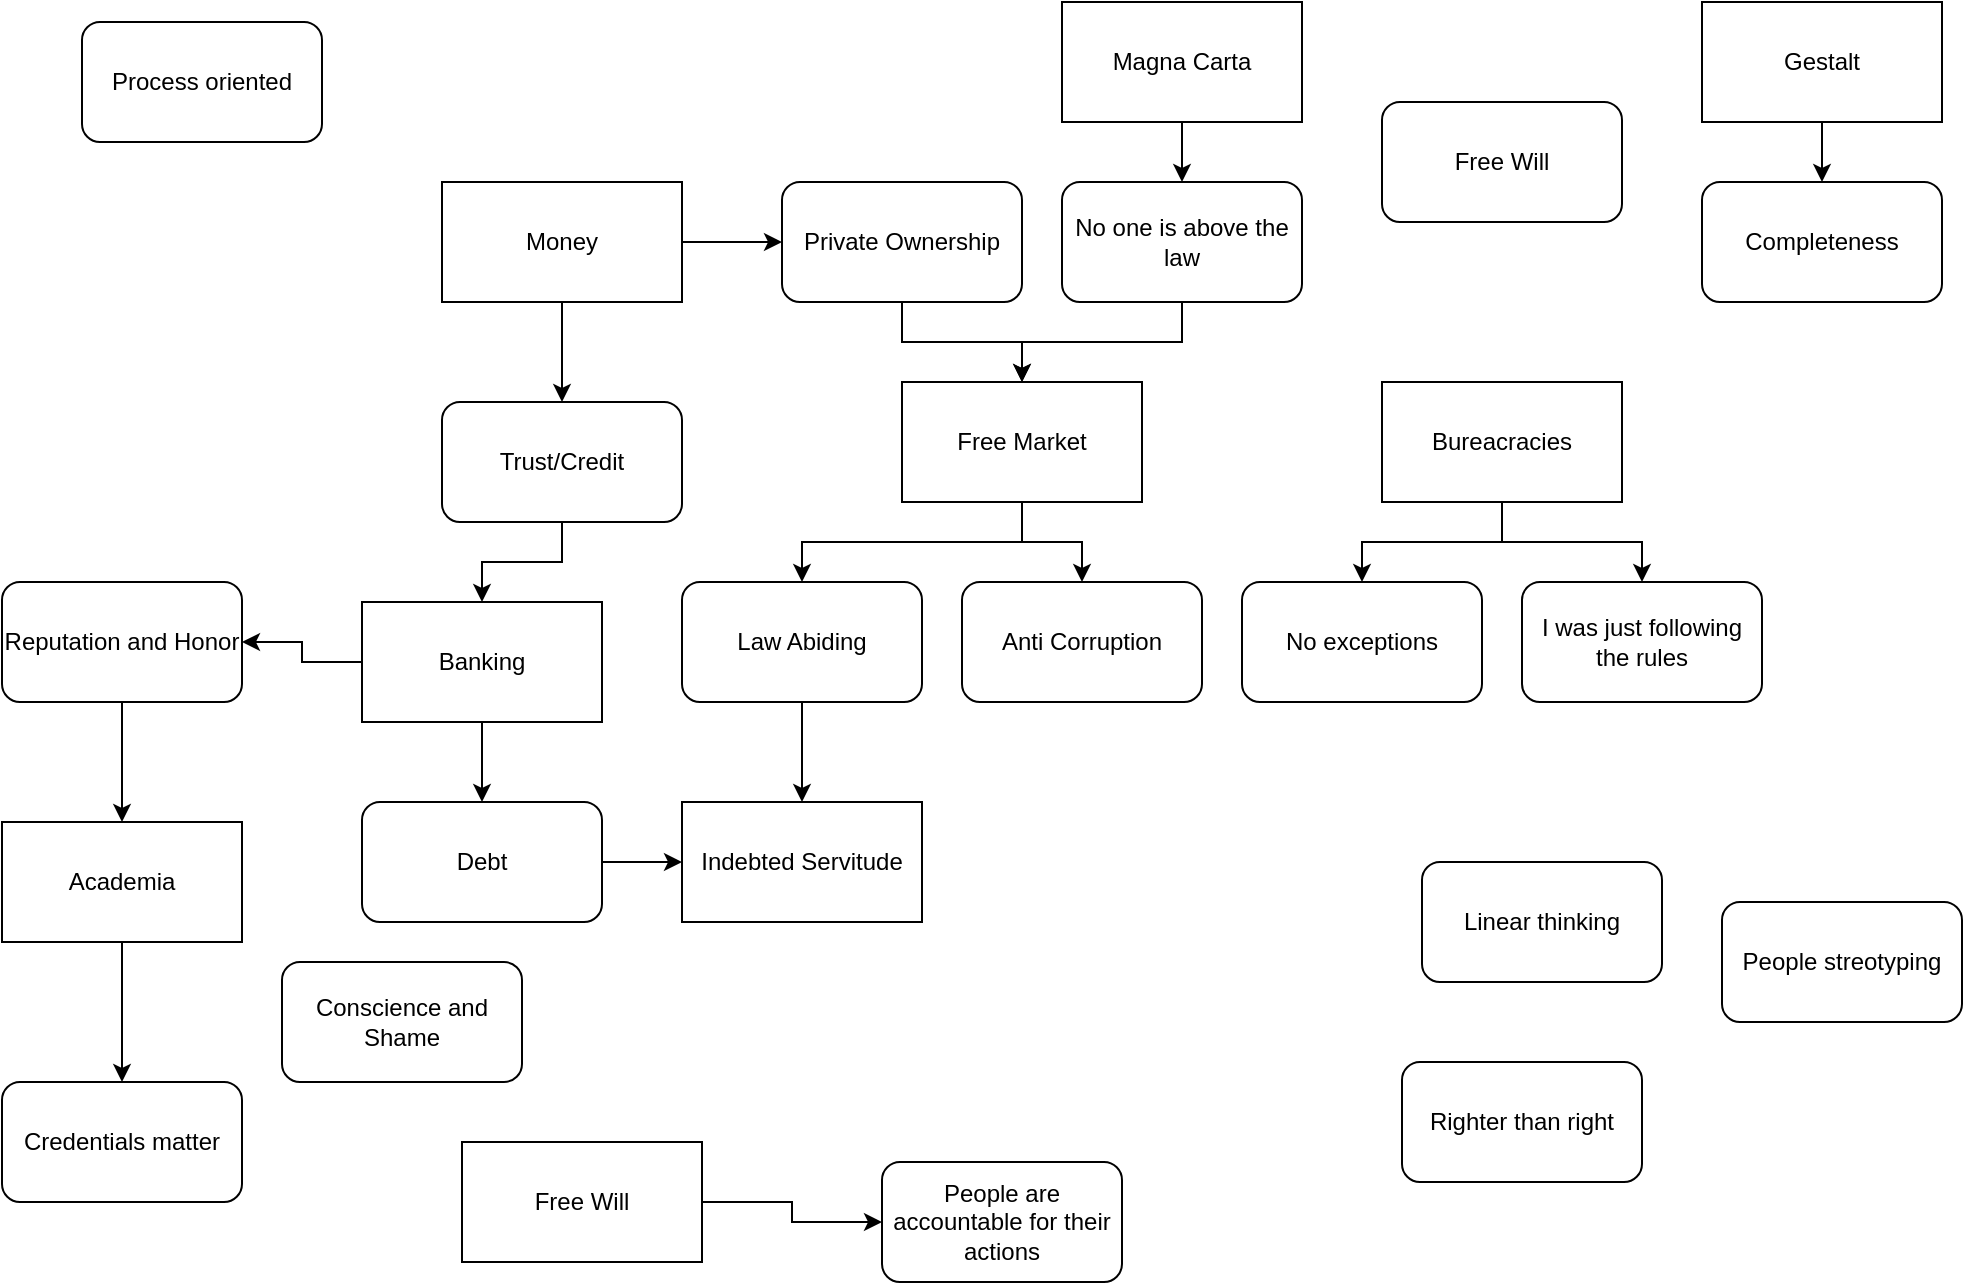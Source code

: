 <mxfile version="17.5.0" type="github">
  <diagram id="UsCKMXVSTxp-egwy1biC" name="Page-1">
    <mxGraphModel dx="1881" dy="642" grid="1" gridSize="10" guides="1" tooltips="1" connect="1" arrows="1" fold="1" page="1" pageScale="1" pageWidth="850" pageHeight="1100" math="0" shadow="0">
      <root>
        <mxCell id="0" />
        <mxCell id="1" parent="0" />
        <mxCell id="nk6jG5aNrgaRuzSPKZAb-1" value="Process oriented" style="rounded=1;whiteSpace=wrap;html=1;" vertex="1" parent="1">
          <mxGeometry x="-190" y="90" width="120" height="60" as="geometry" />
        </mxCell>
        <mxCell id="nk6jG5aNrgaRuzSPKZAb-42" value="" style="edgeStyle=orthogonalEdgeStyle;rounded=0;orthogonalLoop=1;jettySize=auto;html=1;" edge="1" parent="1" source="nk6jG5aNrgaRuzSPKZAb-3" target="nk6jG5aNrgaRuzSPKZAb-40">
          <mxGeometry relative="1" as="geometry" />
        </mxCell>
        <mxCell id="nk6jG5aNrgaRuzSPKZAb-3" value="Law Abiding" style="rounded=1;whiteSpace=wrap;html=1;" vertex="1" parent="1">
          <mxGeometry x="110" y="370" width="120" height="60" as="geometry" />
        </mxCell>
        <mxCell id="nk6jG5aNrgaRuzSPKZAb-4" value="Credentials matter" style="rounded=1;whiteSpace=wrap;html=1;" vertex="1" parent="1">
          <mxGeometry x="-230" y="620" width="120" height="60" as="geometry" />
        </mxCell>
        <mxCell id="nk6jG5aNrgaRuzSPKZAb-5" value="Linear thinking" style="rounded=1;whiteSpace=wrap;html=1;" vertex="1" parent="1">
          <mxGeometry x="480" y="510" width="120" height="60" as="geometry" />
        </mxCell>
        <mxCell id="nk6jG5aNrgaRuzSPKZAb-6" value="No exceptions" style="rounded=1;whiteSpace=wrap;html=1;" vertex="1" parent="1">
          <mxGeometry x="390" y="370" width="120" height="60" as="geometry" />
        </mxCell>
        <mxCell id="nk6jG5aNrgaRuzSPKZAb-7" value="People streotyping" style="rounded=1;whiteSpace=wrap;html=1;" vertex="1" parent="1">
          <mxGeometry x="630" y="530" width="120" height="60" as="geometry" />
        </mxCell>
        <mxCell id="nk6jG5aNrgaRuzSPKZAb-8" value="Completeness" style="rounded=1;whiteSpace=wrap;html=1;" vertex="1" parent="1">
          <mxGeometry x="620" y="170" width="120" height="60" as="geometry" />
        </mxCell>
        <mxCell id="nk6jG5aNrgaRuzSPKZAb-9" value="Anti Corruption" style="rounded=1;whiteSpace=wrap;html=1;" vertex="1" parent="1">
          <mxGeometry x="250" y="370" width="120" height="60" as="geometry" />
        </mxCell>
        <mxCell id="nk6jG5aNrgaRuzSPKZAb-10" value="People are accountable for their actions" style="rounded=1;whiteSpace=wrap;html=1;" vertex="1" parent="1">
          <mxGeometry x="210" y="660" width="120" height="60" as="geometry" />
        </mxCell>
        <mxCell id="nk6jG5aNrgaRuzSPKZAb-29" value="" style="edgeStyle=orthogonalEdgeStyle;rounded=0;orthogonalLoop=1;jettySize=auto;html=1;" edge="1" parent="1" source="nk6jG5aNrgaRuzSPKZAb-11" target="nk6jG5aNrgaRuzSPKZAb-28">
          <mxGeometry relative="1" as="geometry" />
        </mxCell>
        <mxCell id="nk6jG5aNrgaRuzSPKZAb-11" value="No one is above the law" style="rounded=1;whiteSpace=wrap;html=1;" vertex="1" parent="1">
          <mxGeometry x="300" y="170" width="120" height="60" as="geometry" />
        </mxCell>
        <mxCell id="nk6jG5aNrgaRuzSPKZAb-13" value="Conscience and Shame" style="rounded=1;whiteSpace=wrap;html=1;" vertex="1" parent="1">
          <mxGeometry x="-90" y="560" width="120" height="60" as="geometry" />
        </mxCell>
        <mxCell id="nk6jG5aNrgaRuzSPKZAb-14" value="I was just following the rules" style="rounded=1;whiteSpace=wrap;html=1;" vertex="1" parent="1">
          <mxGeometry x="530" y="370" width="120" height="60" as="geometry" />
        </mxCell>
        <mxCell id="nk6jG5aNrgaRuzSPKZAb-15" value="Righter than right" style="rounded=1;whiteSpace=wrap;html=1;" vertex="1" parent="1">
          <mxGeometry x="470" y="610" width="120" height="60" as="geometry" />
        </mxCell>
        <mxCell id="nk6jG5aNrgaRuzSPKZAb-17" value="" style="edgeStyle=orthogonalEdgeStyle;rounded=0;orthogonalLoop=1;jettySize=auto;html=1;" edge="1" parent="1" source="nk6jG5aNrgaRuzSPKZAb-16" target="nk6jG5aNrgaRuzSPKZAb-11">
          <mxGeometry relative="1" as="geometry" />
        </mxCell>
        <mxCell id="nk6jG5aNrgaRuzSPKZAb-16" value="Magna Carta" style="rounded=0;whiteSpace=wrap;html=1;" vertex="1" parent="1">
          <mxGeometry x="300" y="80" width="120" height="60" as="geometry" />
        </mxCell>
        <mxCell id="nk6jG5aNrgaRuzSPKZAb-19" value="" style="edgeStyle=orthogonalEdgeStyle;rounded=0;orthogonalLoop=1;jettySize=auto;html=1;" edge="1" parent="1" source="nk6jG5aNrgaRuzSPKZAb-18" target="nk6jG5aNrgaRuzSPKZAb-4">
          <mxGeometry relative="1" as="geometry" />
        </mxCell>
        <mxCell id="nk6jG5aNrgaRuzSPKZAb-18" value="Academia" style="rounded=0;whiteSpace=wrap;html=1;" vertex="1" parent="1">
          <mxGeometry x="-230" y="490" width="120" height="60" as="geometry" />
        </mxCell>
        <mxCell id="nk6jG5aNrgaRuzSPKZAb-21" value="" style="edgeStyle=orthogonalEdgeStyle;rounded=0;orthogonalLoop=1;jettySize=auto;html=1;" edge="1" parent="1" source="nk6jG5aNrgaRuzSPKZAb-20" target="nk6jG5aNrgaRuzSPKZAb-8">
          <mxGeometry relative="1" as="geometry" />
        </mxCell>
        <mxCell id="nk6jG5aNrgaRuzSPKZAb-20" value="Gestalt" style="rounded=0;whiteSpace=wrap;html=1;" vertex="1" parent="1">
          <mxGeometry x="620" y="80" width="120" height="60" as="geometry" />
        </mxCell>
        <mxCell id="nk6jG5aNrgaRuzSPKZAb-23" value="" style="edgeStyle=orthogonalEdgeStyle;rounded=0;orthogonalLoop=1;jettySize=auto;html=1;" edge="1" parent="1" source="nk6jG5aNrgaRuzSPKZAb-22" target="nk6jG5aNrgaRuzSPKZAb-10">
          <mxGeometry relative="1" as="geometry" />
        </mxCell>
        <mxCell id="nk6jG5aNrgaRuzSPKZAb-22" value="Free Will" style="rounded=0;whiteSpace=wrap;html=1;" vertex="1" parent="1">
          <mxGeometry y="650" width="120" height="60" as="geometry" />
        </mxCell>
        <mxCell id="nk6jG5aNrgaRuzSPKZAb-25" value="" style="edgeStyle=orthogonalEdgeStyle;rounded=0;orthogonalLoop=1;jettySize=auto;html=1;" edge="1" parent="1" source="nk6jG5aNrgaRuzSPKZAb-24" target="nk6jG5aNrgaRuzSPKZAb-14">
          <mxGeometry relative="1" as="geometry" />
        </mxCell>
        <mxCell id="nk6jG5aNrgaRuzSPKZAb-49" value="" style="edgeStyle=orthogonalEdgeStyle;rounded=0;orthogonalLoop=1;jettySize=auto;html=1;" edge="1" parent="1" source="nk6jG5aNrgaRuzSPKZAb-24" target="nk6jG5aNrgaRuzSPKZAb-6">
          <mxGeometry relative="1" as="geometry" />
        </mxCell>
        <mxCell id="nk6jG5aNrgaRuzSPKZAb-24" value="Bureacracies" style="rounded=0;whiteSpace=wrap;html=1;" vertex="1" parent="1">
          <mxGeometry x="460" y="270" width="120" height="60" as="geometry" />
        </mxCell>
        <mxCell id="nk6jG5aNrgaRuzSPKZAb-33" value="" style="edgeStyle=orthogonalEdgeStyle;rounded=0;orthogonalLoop=1;jettySize=auto;html=1;" edge="1" parent="1" source="nk6jG5aNrgaRuzSPKZAb-26" target="nk6jG5aNrgaRuzSPKZAb-32">
          <mxGeometry relative="1" as="geometry" />
        </mxCell>
        <mxCell id="nk6jG5aNrgaRuzSPKZAb-26" value="Trust/Credit" style="rounded=1;whiteSpace=wrap;html=1;" vertex="1" parent="1">
          <mxGeometry x="-10" y="280" width="120" height="60" as="geometry" />
        </mxCell>
        <mxCell id="nk6jG5aNrgaRuzSPKZAb-31" value="" style="edgeStyle=orthogonalEdgeStyle;rounded=0;orthogonalLoop=1;jettySize=auto;html=1;" edge="1" parent="1" source="nk6jG5aNrgaRuzSPKZAb-27" target="nk6jG5aNrgaRuzSPKZAb-26">
          <mxGeometry relative="1" as="geometry" />
        </mxCell>
        <mxCell id="nk6jG5aNrgaRuzSPKZAb-36" value="" style="edgeStyle=orthogonalEdgeStyle;rounded=0;orthogonalLoop=1;jettySize=auto;html=1;" edge="1" parent="1" source="nk6jG5aNrgaRuzSPKZAb-27" target="nk6jG5aNrgaRuzSPKZAb-35">
          <mxGeometry relative="1" as="geometry" />
        </mxCell>
        <mxCell id="nk6jG5aNrgaRuzSPKZAb-27" value="Money" style="rounded=0;whiteSpace=wrap;html=1;" vertex="1" parent="1">
          <mxGeometry x="-10" y="170" width="120" height="60" as="geometry" />
        </mxCell>
        <mxCell id="nk6jG5aNrgaRuzSPKZAb-30" value="" style="edgeStyle=orthogonalEdgeStyle;rounded=0;orthogonalLoop=1;jettySize=auto;html=1;" edge="1" parent="1" source="nk6jG5aNrgaRuzSPKZAb-28" target="nk6jG5aNrgaRuzSPKZAb-9">
          <mxGeometry relative="1" as="geometry" />
        </mxCell>
        <mxCell id="nk6jG5aNrgaRuzSPKZAb-38" value="" style="edgeStyle=orthogonalEdgeStyle;rounded=0;orthogonalLoop=1;jettySize=auto;html=1;" edge="1" parent="1" source="nk6jG5aNrgaRuzSPKZAb-28" target="nk6jG5aNrgaRuzSPKZAb-3">
          <mxGeometry relative="1" as="geometry" />
        </mxCell>
        <mxCell id="nk6jG5aNrgaRuzSPKZAb-28" value="Free Market" style="rounded=0;whiteSpace=wrap;html=1;" vertex="1" parent="1">
          <mxGeometry x="220" y="270" width="120" height="60" as="geometry" />
        </mxCell>
        <mxCell id="nk6jG5aNrgaRuzSPKZAb-39" value="" style="edgeStyle=orthogonalEdgeStyle;rounded=0;orthogonalLoop=1;jettySize=auto;html=1;" edge="1" parent="1" source="nk6jG5aNrgaRuzSPKZAb-32" target="nk6jG5aNrgaRuzSPKZAb-34">
          <mxGeometry relative="1" as="geometry" />
        </mxCell>
        <mxCell id="nk6jG5aNrgaRuzSPKZAb-47" value="" style="edgeStyle=orthogonalEdgeStyle;rounded=0;orthogonalLoop=1;jettySize=auto;html=1;" edge="1" parent="1" source="nk6jG5aNrgaRuzSPKZAb-32" target="nk6jG5aNrgaRuzSPKZAb-45">
          <mxGeometry relative="1" as="geometry" />
        </mxCell>
        <mxCell id="nk6jG5aNrgaRuzSPKZAb-32" value="Banking" style="rounded=0;whiteSpace=wrap;html=1;" vertex="1" parent="1">
          <mxGeometry x="-50" y="380" width="120" height="60" as="geometry" />
        </mxCell>
        <mxCell id="nk6jG5aNrgaRuzSPKZAb-41" value="" style="edgeStyle=orthogonalEdgeStyle;rounded=0;orthogonalLoop=1;jettySize=auto;html=1;" edge="1" parent="1" source="nk6jG5aNrgaRuzSPKZAb-34" target="nk6jG5aNrgaRuzSPKZAb-40">
          <mxGeometry relative="1" as="geometry" />
        </mxCell>
        <mxCell id="nk6jG5aNrgaRuzSPKZAb-34" value="Debt" style="rounded=1;whiteSpace=wrap;html=1;" vertex="1" parent="1">
          <mxGeometry x="-50" y="480" width="120" height="60" as="geometry" />
        </mxCell>
        <mxCell id="nk6jG5aNrgaRuzSPKZAb-37" value="" style="edgeStyle=orthogonalEdgeStyle;rounded=0;orthogonalLoop=1;jettySize=auto;html=1;" edge="1" parent="1" source="nk6jG5aNrgaRuzSPKZAb-35" target="nk6jG5aNrgaRuzSPKZAb-28">
          <mxGeometry relative="1" as="geometry" />
        </mxCell>
        <mxCell id="nk6jG5aNrgaRuzSPKZAb-35" value="Private Ownership" style="rounded=1;whiteSpace=wrap;html=1;" vertex="1" parent="1">
          <mxGeometry x="160" y="170" width="120" height="60" as="geometry" />
        </mxCell>
        <mxCell id="nk6jG5aNrgaRuzSPKZAb-40" value="Indebted Servitude" style="rounded=0;whiteSpace=wrap;html=1;" vertex="1" parent="1">
          <mxGeometry x="110" y="480" width="120" height="60" as="geometry" />
        </mxCell>
        <mxCell id="nk6jG5aNrgaRuzSPKZAb-44" value="Free Will" style="rounded=1;whiteSpace=wrap;html=1;" vertex="1" parent="1">
          <mxGeometry x="460" y="130" width="120" height="60" as="geometry" />
        </mxCell>
        <mxCell id="nk6jG5aNrgaRuzSPKZAb-46" value="" style="edgeStyle=orthogonalEdgeStyle;rounded=0;orthogonalLoop=1;jettySize=auto;html=1;" edge="1" parent="1" source="nk6jG5aNrgaRuzSPKZAb-45" target="nk6jG5aNrgaRuzSPKZAb-18">
          <mxGeometry relative="1" as="geometry" />
        </mxCell>
        <mxCell id="nk6jG5aNrgaRuzSPKZAb-45" value="Reputation and Honor" style="rounded=1;whiteSpace=wrap;html=1;" vertex="1" parent="1">
          <mxGeometry x="-230" y="370" width="120" height="60" as="geometry" />
        </mxCell>
      </root>
    </mxGraphModel>
  </diagram>
</mxfile>
